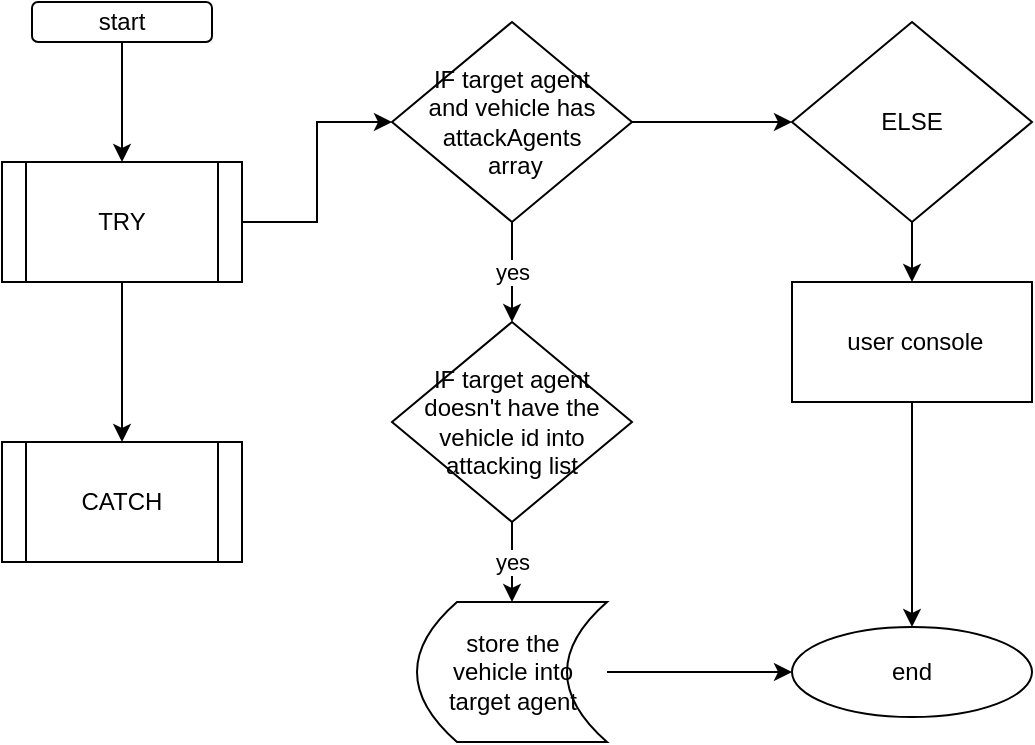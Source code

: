 <mxfile version="17.5.1" type="github">
  <diagram id="JE347bc95eZaiT-d0Rc0" name="Page-1">
    <mxGraphModel dx="1038" dy="579" grid="1" gridSize="10" guides="1" tooltips="1" connect="1" arrows="1" fold="1" page="1" pageScale="1" pageWidth="850" pageHeight="1100" math="0" shadow="0">
      <root>
        <mxCell id="0" />
        <mxCell id="1" parent="0" />
        <mxCell id="3ygEQSFRceTd5VmDOqFs-20" value="" style="edgeStyle=orthogonalEdgeStyle;rounded=0;orthogonalLoop=1;jettySize=auto;html=1;" parent="1" source="3ygEQSFRceTd5VmDOqFs-1" target="3ygEQSFRceTd5VmDOqFs-2" edge="1">
          <mxGeometry relative="1" as="geometry" />
        </mxCell>
        <mxCell id="3ygEQSFRceTd5VmDOqFs-1" value="start" style="rounded=1;whiteSpace=wrap;html=1;" parent="1" vertex="1">
          <mxGeometry x="80" y="30" width="90" height="20" as="geometry" />
        </mxCell>
        <mxCell id="3ygEQSFRceTd5VmDOqFs-4" value="" style="edgeStyle=orthogonalEdgeStyle;rounded=0;orthogonalLoop=1;jettySize=auto;html=1;" parent="1" source="3ygEQSFRceTd5VmDOqFs-2" target="3ygEQSFRceTd5VmDOqFs-3" edge="1">
          <mxGeometry relative="1" as="geometry" />
        </mxCell>
        <mxCell id="3ygEQSFRceTd5VmDOqFs-6" value="" style="edgeStyle=orthogonalEdgeStyle;rounded=0;orthogonalLoop=1;jettySize=auto;html=1;" parent="1" source="3ygEQSFRceTd5VmDOqFs-2" target="3ygEQSFRceTd5VmDOqFs-5" edge="1">
          <mxGeometry relative="1" as="geometry" />
        </mxCell>
        <mxCell id="3ygEQSFRceTd5VmDOqFs-2" value="TRY" style="shape=process;whiteSpace=wrap;html=1;backgroundOutline=1;" parent="1" vertex="1">
          <mxGeometry x="65" y="110" width="120" height="60" as="geometry" />
        </mxCell>
        <mxCell id="3ygEQSFRceTd5VmDOqFs-3" value="CATCH" style="shape=process;whiteSpace=wrap;html=1;backgroundOutline=1;" parent="1" vertex="1">
          <mxGeometry x="65" y="250" width="120" height="60" as="geometry" />
        </mxCell>
        <mxCell id="3ygEQSFRceTd5VmDOqFs-8" value="yes" style="edgeStyle=orthogonalEdgeStyle;rounded=0;orthogonalLoop=1;jettySize=auto;html=1;" parent="1" source="3ygEQSFRceTd5VmDOqFs-5" target="3ygEQSFRceTd5VmDOqFs-7" edge="1">
          <mxGeometry relative="1" as="geometry" />
        </mxCell>
        <mxCell id="3ygEQSFRceTd5VmDOqFs-14" value="" style="edgeStyle=orthogonalEdgeStyle;rounded=0;orthogonalLoop=1;jettySize=auto;html=1;" parent="1" source="3ygEQSFRceTd5VmDOqFs-5" target="3ygEQSFRceTd5VmDOqFs-13" edge="1">
          <mxGeometry relative="1" as="geometry" />
        </mxCell>
        <mxCell id="3ygEQSFRceTd5VmDOqFs-5" value="IF target agent &lt;br&gt;and vehicle has attackAgents&lt;br&gt;&amp;nbsp;array" style="rhombus;whiteSpace=wrap;html=1;" parent="1" vertex="1">
          <mxGeometry x="260" y="40" width="120" height="100" as="geometry" />
        </mxCell>
        <mxCell id="3ygEQSFRceTd5VmDOqFs-12" value="yes" style="edgeStyle=orthogonalEdgeStyle;rounded=0;orthogonalLoop=1;jettySize=auto;html=1;" parent="1" source="3ygEQSFRceTd5VmDOqFs-7" target="3ygEQSFRceTd5VmDOqFs-11" edge="1">
          <mxGeometry relative="1" as="geometry" />
        </mxCell>
        <mxCell id="3ygEQSFRceTd5VmDOqFs-7" value="IF target agent doesn&#39;t have the vehicle id into attacking list" style="rhombus;whiteSpace=wrap;html=1;" parent="1" vertex="1">
          <mxGeometry x="260" y="190" width="120" height="100" as="geometry" />
        </mxCell>
        <mxCell id="3ygEQSFRceTd5VmDOqFs-18" value="" style="edgeStyle=orthogonalEdgeStyle;rounded=0;orthogonalLoop=1;jettySize=auto;html=1;" parent="1" source="3ygEQSFRceTd5VmDOqFs-11" target="3ygEQSFRceTd5VmDOqFs-17" edge="1">
          <mxGeometry relative="1" as="geometry" />
        </mxCell>
        <mxCell id="3ygEQSFRceTd5VmDOqFs-11" value="store the &lt;br&gt;vehicle into target agent" style="shape=dataStorage;whiteSpace=wrap;html=1;fixedSize=1;" parent="1" vertex="1">
          <mxGeometry x="272.5" y="330" width="95" height="70" as="geometry" />
        </mxCell>
        <mxCell id="3ygEQSFRceTd5VmDOqFs-16" value="" style="edgeStyle=orthogonalEdgeStyle;rounded=0;orthogonalLoop=1;jettySize=auto;html=1;" parent="1" source="3ygEQSFRceTd5VmDOqFs-13" target="3ygEQSFRceTd5VmDOqFs-15" edge="1">
          <mxGeometry relative="1" as="geometry" />
        </mxCell>
        <mxCell id="3ygEQSFRceTd5VmDOqFs-13" value="ELSE" style="rhombus;whiteSpace=wrap;html=1;" parent="1" vertex="1">
          <mxGeometry x="460" y="40" width="120" height="100" as="geometry" />
        </mxCell>
        <mxCell id="3ygEQSFRceTd5VmDOqFs-19" value="" style="edgeStyle=orthogonalEdgeStyle;rounded=0;orthogonalLoop=1;jettySize=auto;html=1;" parent="1" source="3ygEQSFRceTd5VmDOqFs-15" target="3ygEQSFRceTd5VmDOqFs-17" edge="1">
          <mxGeometry relative="1" as="geometry" />
        </mxCell>
        <mxCell id="3ygEQSFRceTd5VmDOqFs-15" value="&lt;span style=&quot;white-space: pre&quot;&gt; &lt;/span&gt;user console" style="rounded=0;whiteSpace=wrap;html=1;" parent="1" vertex="1">
          <mxGeometry x="460" y="170" width="120" height="60" as="geometry" />
        </mxCell>
        <mxCell id="3ygEQSFRceTd5VmDOqFs-17" value="end" style="ellipse;whiteSpace=wrap;html=1;" parent="1" vertex="1">
          <mxGeometry x="460" y="342.5" width="120" height="45" as="geometry" />
        </mxCell>
      </root>
    </mxGraphModel>
  </diagram>
</mxfile>
